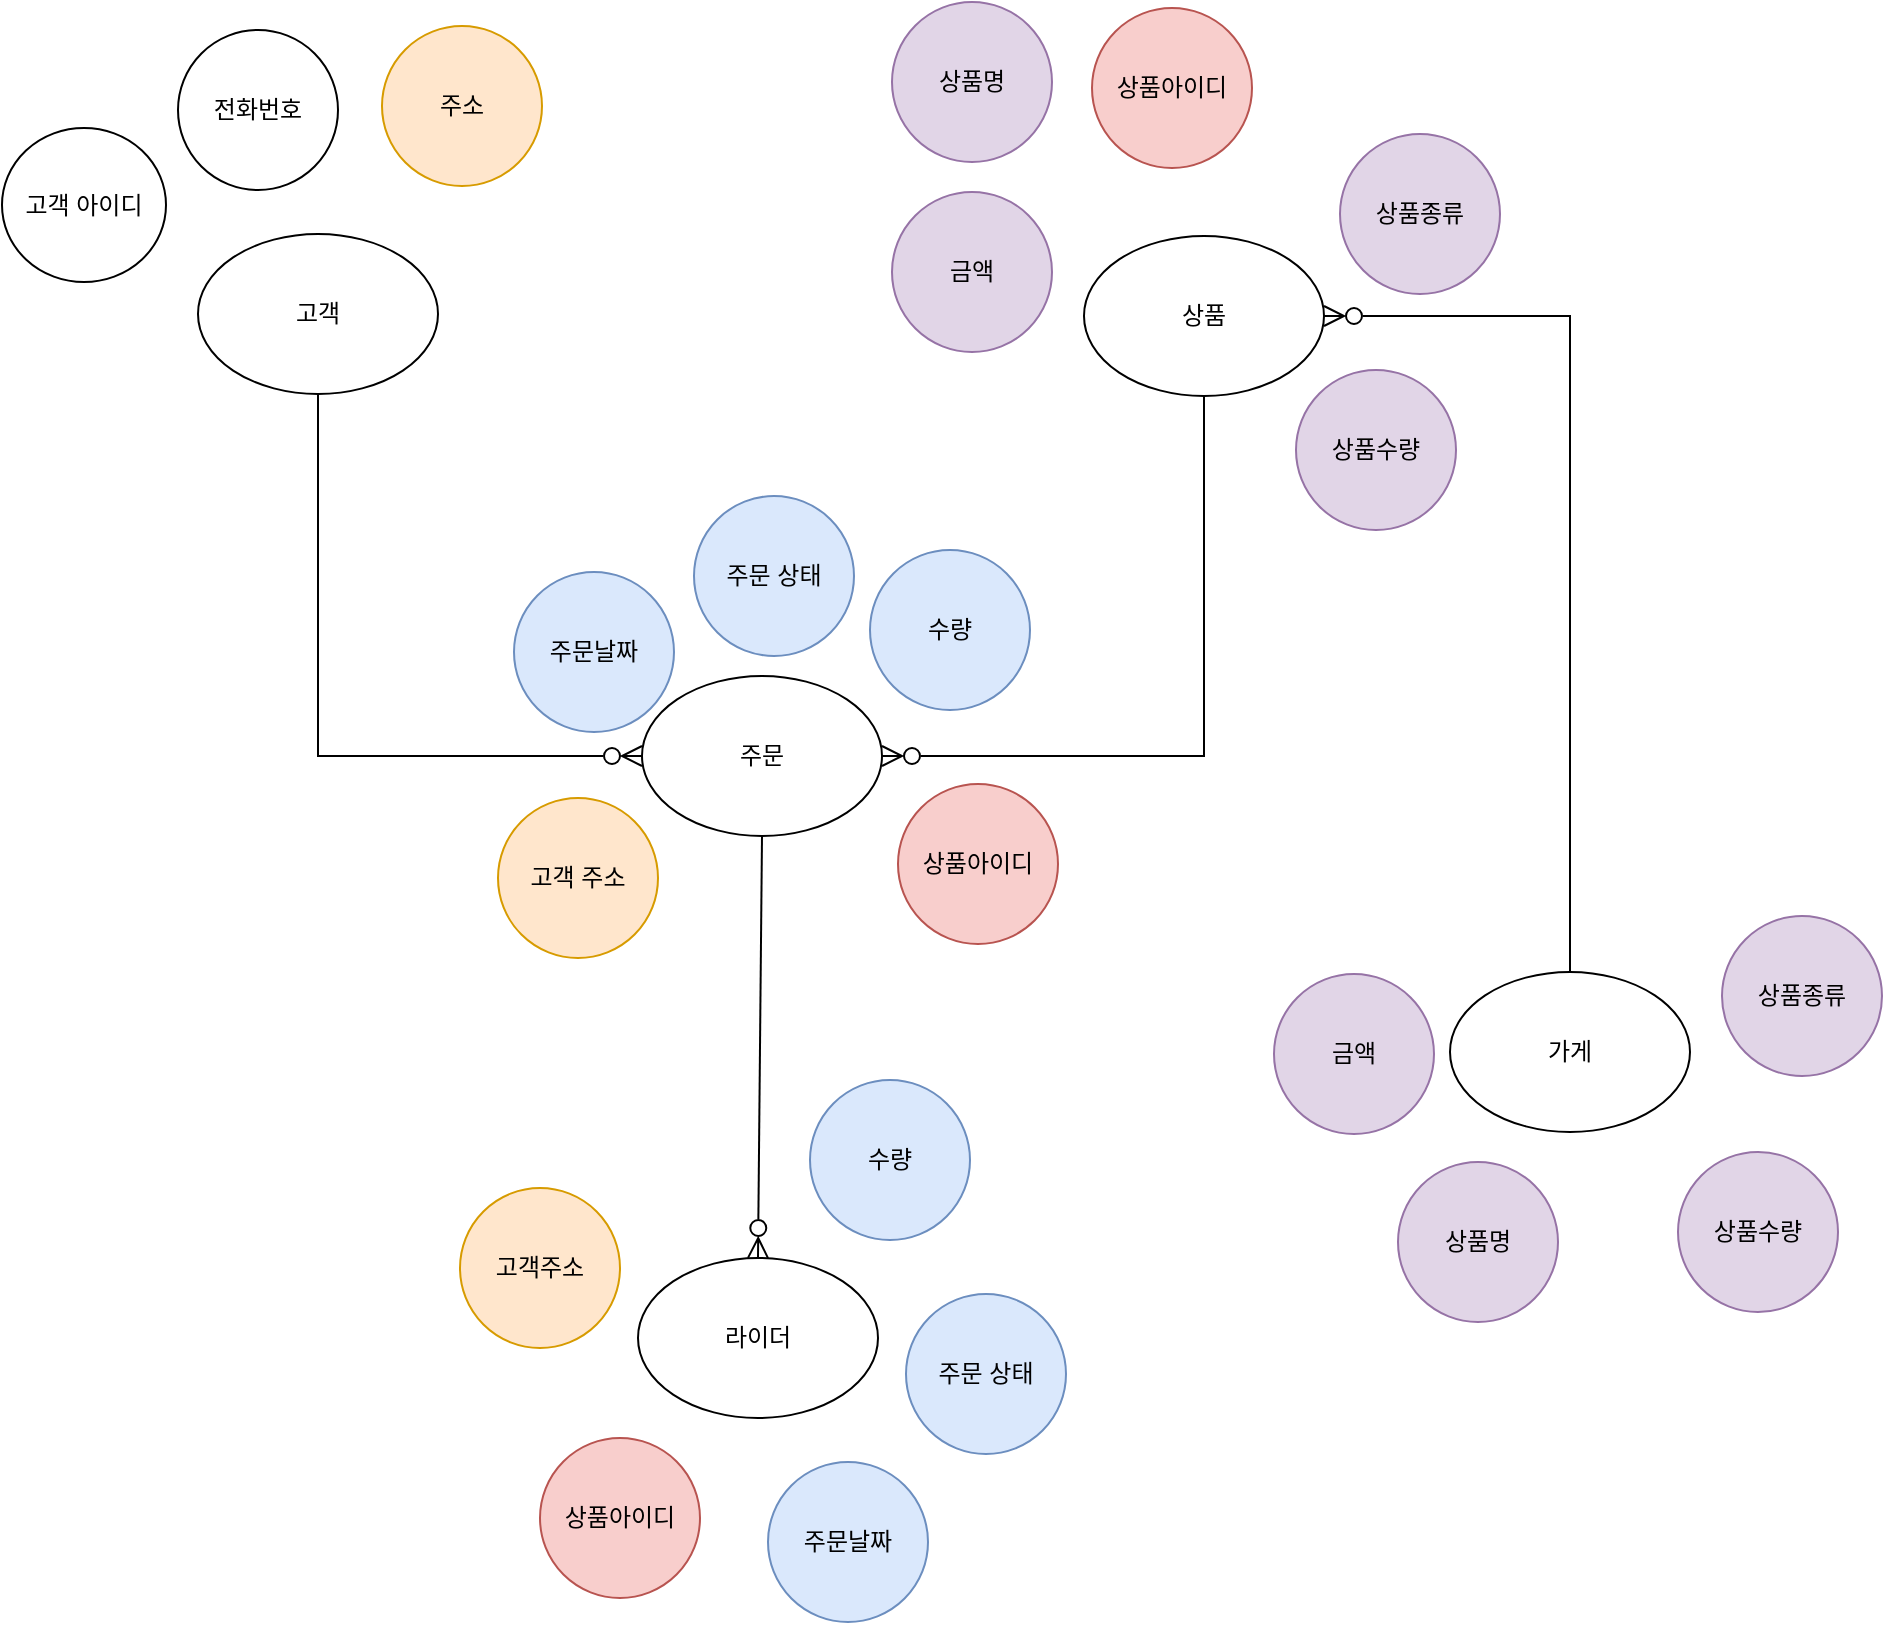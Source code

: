 <mxfile version="24.7.0" type="device">
  <diagram name="페이지-1" id="MJQwzZql0ZNCQBa9R32x">
    <mxGraphModel dx="1900" dy="1217" grid="0" gridSize="10" guides="0" tooltips="1" connect="1" arrows="1" fold="1" page="0" pageScale="1" pageWidth="827" pageHeight="1169" background="none" math="0" shadow="0">
      <root>
        <mxCell id="0" />
        <mxCell id="1" parent="0" />
        <mxCell id="L2mAWTLM_GyrjZLVTbEW-25" value="고객" style="ellipse;whiteSpace=wrap;html=1;" vertex="1" parent="1">
          <mxGeometry x="-183" y="-25" width="120" height="80" as="geometry" />
        </mxCell>
        <mxCell id="L2mAWTLM_GyrjZLVTbEW-26" value="상품" style="ellipse;whiteSpace=wrap;html=1;" vertex="1" parent="1">
          <mxGeometry x="260" y="-24" width="120" height="80" as="geometry" />
        </mxCell>
        <mxCell id="L2mAWTLM_GyrjZLVTbEW-27" value="주문" style="ellipse;whiteSpace=wrap;html=1;" vertex="1" parent="1">
          <mxGeometry x="39" y="196" width="120" height="80" as="geometry" />
        </mxCell>
        <mxCell id="L2mAWTLM_GyrjZLVTbEW-28" value="" style="endArrow=ERzeroToMany;html=1;rounded=0;fontSize=12;startSize=8;endSize=8;exitX=0.5;exitY=1;exitDx=0;exitDy=0;entryX=0;entryY=0.5;entryDx=0;entryDy=0;edgeStyle=orthogonalEdgeStyle;endFill=0;" edge="1" parent="1" source="L2mAWTLM_GyrjZLVTbEW-25" target="L2mAWTLM_GyrjZLVTbEW-27">
          <mxGeometry width="50" height="50" relative="1" as="geometry">
            <mxPoint x="100" y="142" as="sourcePoint" />
            <mxPoint x="150" y="92" as="targetPoint" />
          </mxGeometry>
        </mxCell>
        <mxCell id="L2mAWTLM_GyrjZLVTbEW-29" value="" style="endArrow=ERzeroToMany;html=1;rounded=0;fontSize=12;startSize=8;endSize=8;entryX=1;entryY=0.5;entryDx=0;entryDy=0;exitX=0.5;exitY=1;exitDx=0;exitDy=0;edgeStyle=orthogonalEdgeStyle;endFill=0;" edge="1" parent="1" source="L2mAWTLM_GyrjZLVTbEW-26" target="L2mAWTLM_GyrjZLVTbEW-27">
          <mxGeometry width="50" height="50" relative="1" as="geometry">
            <mxPoint x="100" y="142" as="sourcePoint" />
            <mxPoint x="150" y="92" as="targetPoint" />
          </mxGeometry>
        </mxCell>
        <mxCell id="L2mAWTLM_GyrjZLVTbEW-30" value="고객 아이디" style="ellipse;whiteSpace=wrap;html=1;" vertex="1" parent="1">
          <mxGeometry x="-281" y="-78" width="82" height="77" as="geometry" />
        </mxCell>
        <mxCell id="L2mAWTLM_GyrjZLVTbEW-31" value="전화번호" style="ellipse;whiteSpace=wrap;html=1;aspect=fixed;" vertex="1" parent="1">
          <mxGeometry x="-193" y="-127" width="80" height="80" as="geometry" />
        </mxCell>
        <mxCell id="L2mAWTLM_GyrjZLVTbEW-32" value="주소" style="ellipse;whiteSpace=wrap;html=1;aspect=fixed;fillColor=#ffe6cc;strokeColor=#d79b00;" vertex="1" parent="1">
          <mxGeometry x="-91" y="-129" width="80" height="80" as="geometry" />
        </mxCell>
        <mxCell id="L2mAWTLM_GyrjZLVTbEW-33" value="상품아이디" style="ellipse;whiteSpace=wrap;html=1;aspect=fixed;fillColor=#f8cecc;strokeColor=#b85450;" vertex="1" parent="1">
          <mxGeometry x="264" y="-138" width="80" height="80" as="geometry" />
        </mxCell>
        <mxCell id="L2mAWTLM_GyrjZLVTbEW-34" value="상품종류" style="ellipse;whiteSpace=wrap;html=1;aspect=fixed;fillColor=#e1d5e7;strokeColor=#9673a6;" vertex="1" parent="1">
          <mxGeometry x="579" y="316" width="80" height="80" as="geometry" />
        </mxCell>
        <mxCell id="L2mAWTLM_GyrjZLVTbEW-35" value="상품명" style="ellipse;whiteSpace=wrap;html=1;aspect=fixed;fillColor=#e1d5e7;strokeColor=#9673a6;" vertex="1" parent="1">
          <mxGeometry x="417" y="439" width="80" height="80" as="geometry" />
        </mxCell>
        <mxCell id="L2mAWTLM_GyrjZLVTbEW-36" value="금액" style="ellipse;whiteSpace=wrap;html=1;aspect=fixed;fillColor=#e1d5e7;strokeColor=#9673a6;" vertex="1" parent="1">
          <mxGeometry x="355" y="345" width="80" height="80" as="geometry" />
        </mxCell>
        <mxCell id="L2mAWTLM_GyrjZLVTbEW-37" value="수량" style="ellipse;whiteSpace=wrap;html=1;aspect=fixed;fillColor=#dae8fc;strokeColor=#6c8ebf;" vertex="1" parent="1">
          <mxGeometry x="123" y="398" width="80" height="80" as="geometry" />
        </mxCell>
        <mxCell id="L2mAWTLM_GyrjZLVTbEW-38" value="주문날짜" style="ellipse;whiteSpace=wrap;html=1;aspect=fixed;fillColor=#dae8fc;strokeColor=#6c8ebf;" vertex="1" parent="1">
          <mxGeometry x="102" y="589" width="80" height="80" as="geometry" />
        </mxCell>
        <mxCell id="L2mAWTLM_GyrjZLVTbEW-39" value="주문 상태" style="ellipse;whiteSpace=wrap;html=1;aspect=fixed;fillColor=#dae8fc;strokeColor=#6c8ebf;" vertex="1" parent="1">
          <mxGeometry x="171" y="505" width="80" height="80" as="geometry" />
        </mxCell>
        <mxCell id="L2mAWTLM_GyrjZLVTbEW-40" value="상품수량" style="ellipse;whiteSpace=wrap;html=1;aspect=fixed;fillColor=#e1d5e7;strokeColor=#9673a6;" vertex="1" parent="1">
          <mxGeometry x="557" y="434" width="80" height="80" as="geometry" />
        </mxCell>
        <mxCell id="L2mAWTLM_GyrjZLVTbEW-42" value="라이더" style="ellipse;whiteSpace=wrap;html=1;" vertex="1" parent="1">
          <mxGeometry x="37" y="487" width="120" height="80" as="geometry" />
        </mxCell>
        <mxCell id="L2mAWTLM_GyrjZLVTbEW-43" value="가게" style="ellipse;whiteSpace=wrap;html=1;" vertex="1" parent="1">
          <mxGeometry x="443" y="344" width="120" height="80" as="geometry" />
        </mxCell>
        <mxCell id="L2mAWTLM_GyrjZLVTbEW-44" value="" style="endArrow=ERzeroToMany;html=1;rounded=0;fontSize=12;startSize=8;endSize=8;exitX=0.5;exitY=0;exitDx=0;exitDy=0;entryX=1;entryY=0.5;entryDx=0;entryDy=0;edgeStyle=orthogonalEdgeStyle;endFill=0;" edge="1" parent="1" source="L2mAWTLM_GyrjZLVTbEW-43" target="L2mAWTLM_GyrjZLVTbEW-26">
          <mxGeometry width="50" height="50" relative="1" as="geometry">
            <mxPoint x="103" y="220" as="sourcePoint" />
            <mxPoint x="153" y="170" as="targetPoint" />
          </mxGeometry>
        </mxCell>
        <mxCell id="L2mAWTLM_GyrjZLVTbEW-46" value="" style="endArrow=ERzeroToMany;html=1;rounded=0;fontSize=12;startSize=8;endSize=8;curved=1;entryX=0.5;entryY=0;entryDx=0;entryDy=0;exitX=0.5;exitY=1;exitDx=0;exitDy=0;endFill=0;" edge="1" parent="1" source="L2mAWTLM_GyrjZLVTbEW-27" target="L2mAWTLM_GyrjZLVTbEW-42">
          <mxGeometry width="50" height="50" relative="1" as="geometry">
            <mxPoint x="-18" y="310" as="sourcePoint" />
            <mxPoint x="32" y="260" as="targetPoint" />
          </mxGeometry>
        </mxCell>
        <mxCell id="L2mAWTLM_GyrjZLVTbEW-47" value="고객주소" style="ellipse;whiteSpace=wrap;html=1;aspect=fixed;fillColor=#ffe6cc;strokeColor=#d79b00;" vertex="1" parent="1">
          <mxGeometry x="-52" y="452" width="80" height="80" as="geometry" />
        </mxCell>
        <mxCell id="L2mAWTLM_GyrjZLVTbEW-50" value="수량" style="ellipse;whiteSpace=wrap;html=1;aspect=fixed;fillColor=#dae8fc;strokeColor=#6c8ebf;" vertex="1" parent="1">
          <mxGeometry x="153" y="133" width="80" height="80" as="geometry" />
        </mxCell>
        <mxCell id="L2mAWTLM_GyrjZLVTbEW-51" value="주문날짜" style="ellipse;whiteSpace=wrap;html=1;aspect=fixed;fillColor=#dae8fc;strokeColor=#6c8ebf;" vertex="1" parent="1">
          <mxGeometry x="-25" y="144" width="80" height="80" as="geometry" />
        </mxCell>
        <mxCell id="L2mAWTLM_GyrjZLVTbEW-52" value="주문 상태" style="ellipse;whiteSpace=wrap;html=1;aspect=fixed;fillColor=#dae8fc;strokeColor=#6c8ebf;" vertex="1" parent="1">
          <mxGeometry x="65" y="106" width="80" height="80" as="geometry" />
        </mxCell>
        <mxCell id="L2mAWTLM_GyrjZLVTbEW-53" value="상품종류" style="ellipse;whiteSpace=wrap;html=1;aspect=fixed;fillColor=#e1d5e7;strokeColor=#9673a6;" vertex="1" parent="1">
          <mxGeometry x="388" y="-75" width="80" height="80" as="geometry" />
        </mxCell>
        <mxCell id="L2mAWTLM_GyrjZLVTbEW-54" value="상품명" style="ellipse;whiteSpace=wrap;html=1;aspect=fixed;fillColor=#e1d5e7;strokeColor=#9673a6;" vertex="1" parent="1">
          <mxGeometry x="164" y="-141" width="80" height="80" as="geometry" />
        </mxCell>
        <mxCell id="L2mAWTLM_GyrjZLVTbEW-55" value="금액" style="ellipse;whiteSpace=wrap;html=1;aspect=fixed;fillColor=#e1d5e7;strokeColor=#9673a6;" vertex="1" parent="1">
          <mxGeometry x="164" y="-46" width="80" height="80" as="geometry" />
        </mxCell>
        <mxCell id="L2mAWTLM_GyrjZLVTbEW-56" value="상품수량" style="ellipse;whiteSpace=wrap;html=1;aspect=fixed;fillColor=#e1d5e7;strokeColor=#9673a6;" vertex="1" parent="1">
          <mxGeometry x="366" y="43" width="80" height="80" as="geometry" />
        </mxCell>
        <mxCell id="L2mAWTLM_GyrjZLVTbEW-57" value="상품아이디" style="ellipse;whiteSpace=wrap;html=1;aspect=fixed;fillColor=#f8cecc;strokeColor=#b85450;" vertex="1" parent="1">
          <mxGeometry x="167" y="250" width="80" height="80" as="geometry" />
        </mxCell>
        <mxCell id="L2mAWTLM_GyrjZLVTbEW-58" value="상품아이디" style="ellipse;whiteSpace=wrap;html=1;aspect=fixed;fillColor=#f8cecc;strokeColor=#b85450;" vertex="1" parent="1">
          <mxGeometry x="-12" y="577" width="80" height="80" as="geometry" />
        </mxCell>
        <mxCell id="L2mAWTLM_GyrjZLVTbEW-59" value="고객 주소" style="ellipse;whiteSpace=wrap;html=1;aspect=fixed;fillColor=#ffe6cc;strokeColor=#d79b00;" vertex="1" parent="1">
          <mxGeometry x="-33" y="257" width="80" height="80" as="geometry" />
        </mxCell>
      </root>
    </mxGraphModel>
  </diagram>
</mxfile>
